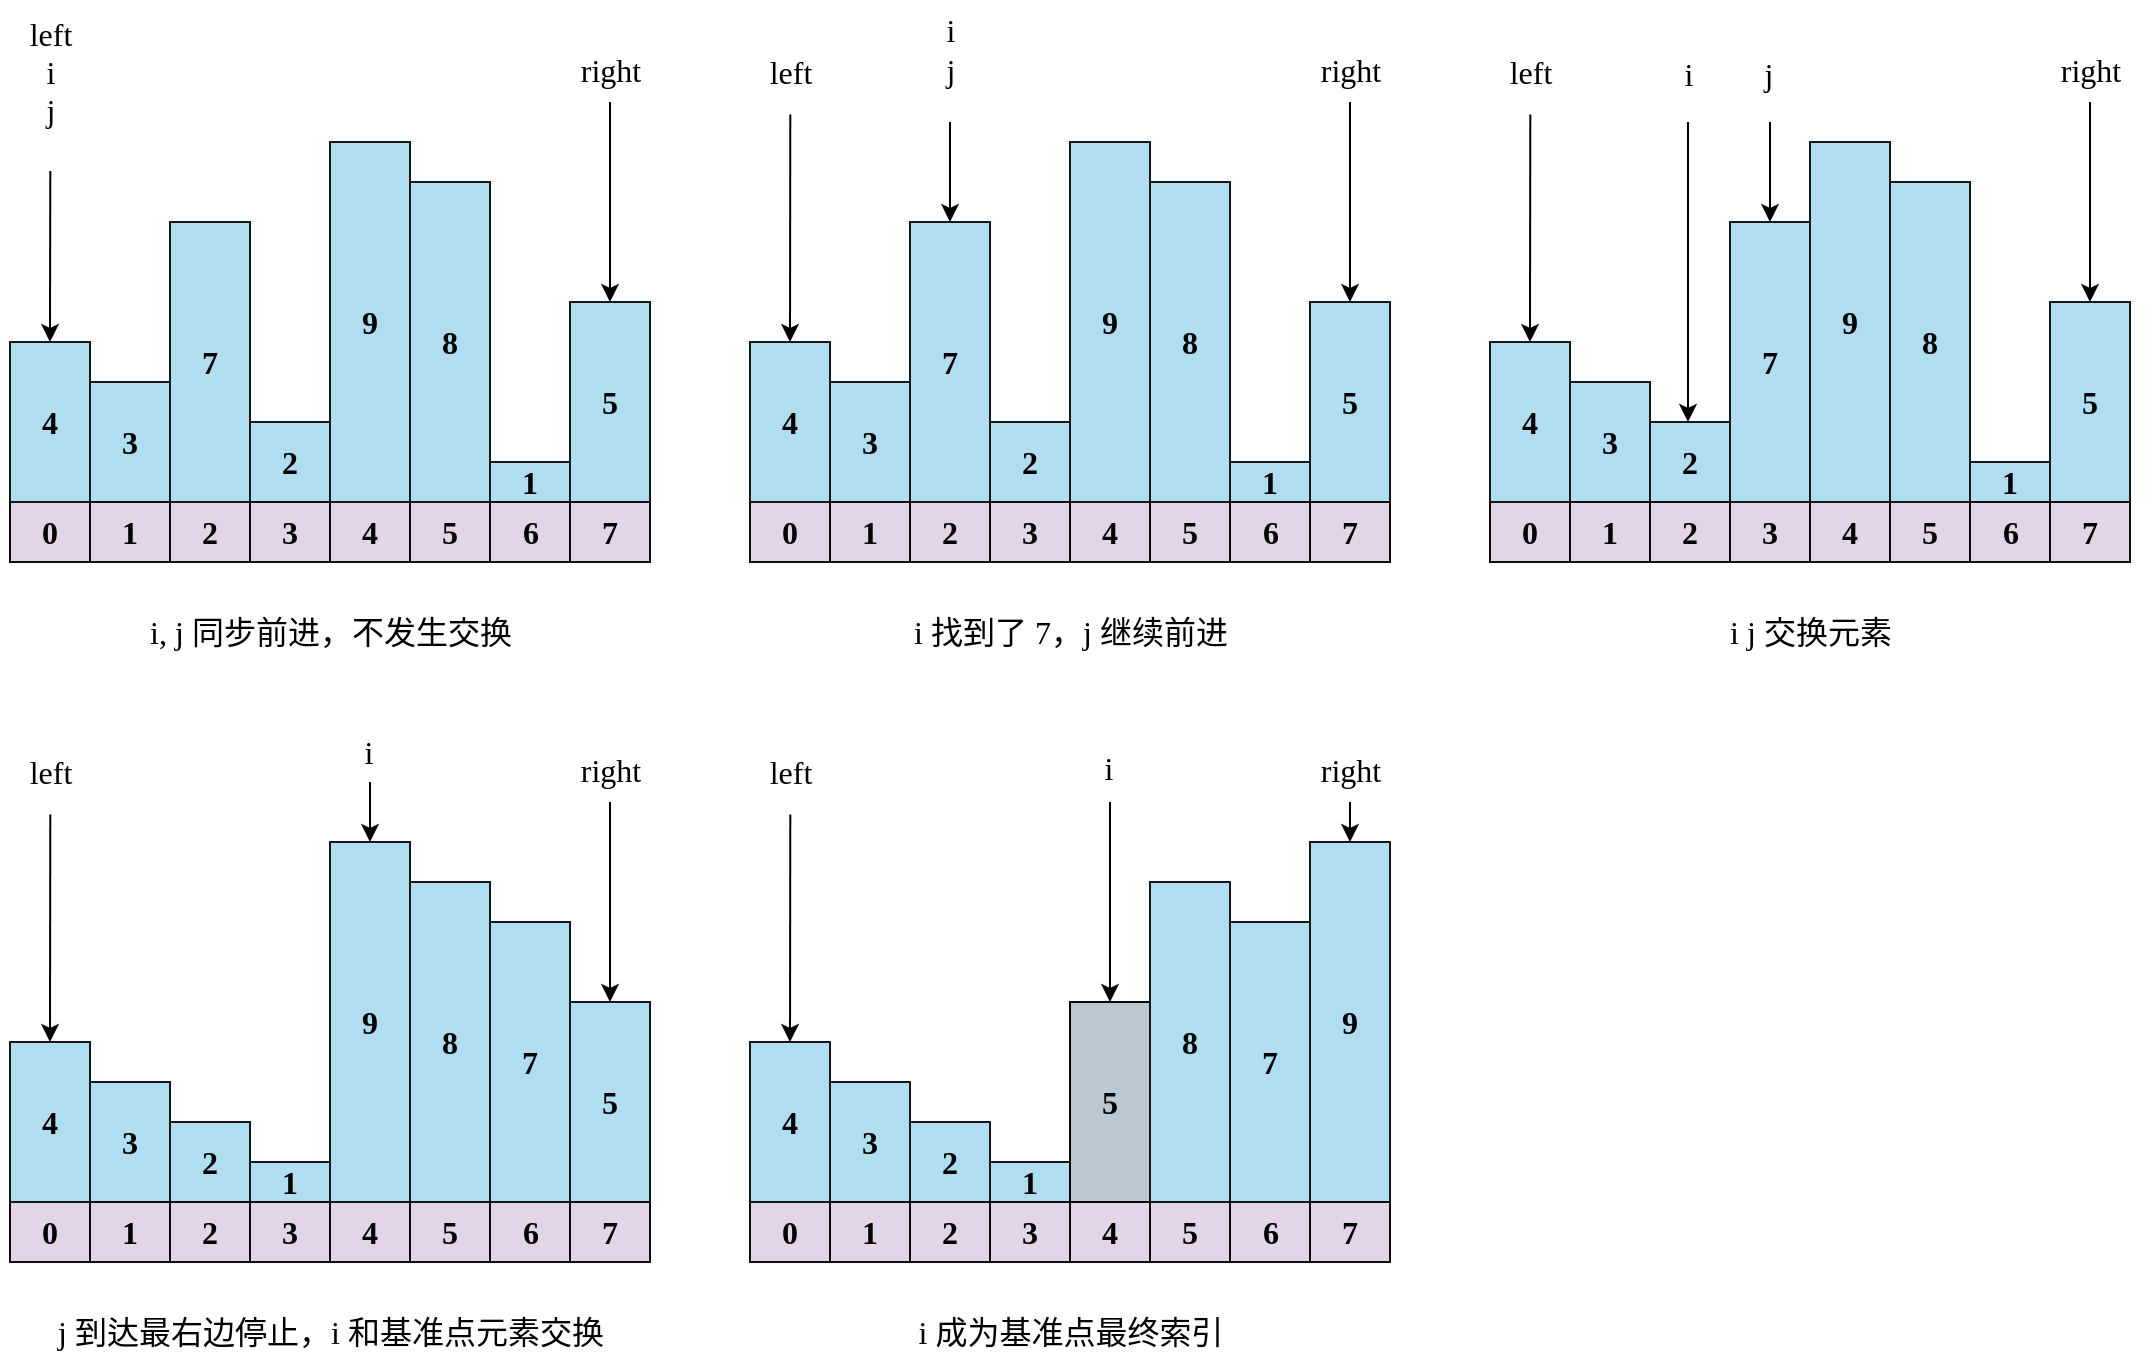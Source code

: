 <mxfile version="21.2.8" type="device">
  <diagram name="Page-1" id="ac0-5Axkzdwwxx8cRdzC">
    <mxGraphModel dx="1663" dy="1714" grid="1" gridSize="10" guides="1" tooltips="1" connect="1" arrows="1" fold="1" page="1" pageScale="1" pageWidth="827" pageHeight="1169" math="0" shadow="0">
      <root>
        <mxCell id="0" />
        <mxCell id="1" parent="0" />
        <mxCell id="ugWdAH9gTy0CYIlYv7zM-1" value="&lt;font face=&quot;Verdana&quot; style=&quot;font-size: 16px;&quot;&gt;&lt;b&gt;0&lt;/b&gt;&lt;/font&gt;" style="rounded=0;whiteSpace=wrap;html=1;fillColor=#e1d5e7;strokeColor=#0d0c0d;" parent="1" vertex="1">
          <mxGeometry x="-720" y="240" width="40" height="30" as="geometry" />
        </mxCell>
        <mxCell id="ugWdAH9gTy0CYIlYv7zM-2" value="&lt;font face=&quot;Verdana&quot; style=&quot;font-size: 16px;&quot;&gt;&lt;b&gt;3&lt;/b&gt;&lt;/font&gt;" style="rounded=0;whiteSpace=wrap;html=1;fillColor=#b1ddf0;strokeColor=#161717;" parent="1" vertex="1">
          <mxGeometry x="-680" y="180" width="40" height="60" as="geometry" />
        </mxCell>
        <mxCell id="ugWdAH9gTy0CYIlYv7zM-3" value="&lt;font face=&quot;Verdana&quot; style=&quot;font-size: 16px;&quot;&gt;&lt;b&gt;2&lt;/b&gt;&lt;/font&gt;" style="rounded=0;whiteSpace=wrap;html=1;fillColor=#b1ddf0;strokeColor=#161717;" parent="1" vertex="1">
          <mxGeometry x="-600" y="200" width="40" height="40" as="geometry" />
        </mxCell>
        <mxCell id="ugWdAH9gTy0CYIlYv7zM-4" value="&lt;font face=&quot;Verdana&quot; style=&quot;font-size: 16px;&quot;&gt;&lt;b&gt;1&lt;/b&gt;&lt;/font&gt;" style="rounded=0;whiteSpace=wrap;html=1;fillColor=#b1ddf0;strokeColor=#161717;" parent="1" vertex="1">
          <mxGeometry x="-480" y="220" width="40" height="20" as="geometry" />
        </mxCell>
        <mxCell id="ugWdAH9gTy0CYIlYv7zM-5" value="&lt;font face=&quot;Verdana&quot; style=&quot;font-size: 16px;&quot;&gt;&lt;b&gt;1&lt;/b&gt;&lt;/font&gt;" style="rounded=0;whiteSpace=wrap;html=1;fillColor=#e1d5e7;strokeColor=#0d0c0d;" parent="1" vertex="1">
          <mxGeometry x="-680" y="240" width="40" height="30" as="geometry" />
        </mxCell>
        <mxCell id="ugWdAH9gTy0CYIlYv7zM-6" value="&lt;font face=&quot;Verdana&quot; style=&quot;font-size: 16px;&quot;&gt;&lt;b&gt;2&lt;/b&gt;&lt;/font&gt;" style="rounded=0;whiteSpace=wrap;html=1;fillColor=#e1d5e7;strokeColor=#0d0c0d;" parent="1" vertex="1">
          <mxGeometry x="-640" y="240" width="40" height="30" as="geometry" />
        </mxCell>
        <mxCell id="DwyBziVhjBW1dfS6EaBD-1" value="&lt;font face=&quot;Verdana&quot; style=&quot;font-size: 16px;&quot;&gt;&lt;b&gt;3&lt;/b&gt;&lt;/font&gt;" style="rounded=0;whiteSpace=wrap;html=1;fillColor=#e1d5e7;strokeColor=#0d0c0d;" parent="1" vertex="1">
          <mxGeometry x="-600" y="240" width="40" height="30" as="geometry" />
        </mxCell>
        <mxCell id="DwyBziVhjBW1dfS6EaBD-2" value="&lt;font face=&quot;Verdana&quot; style=&quot;font-size: 16px;&quot;&gt;&lt;b&gt;4&lt;/b&gt;&lt;/font&gt;" style="rounded=0;whiteSpace=wrap;html=1;fillColor=#e1d5e7;strokeColor=#0d0c0d;" parent="1" vertex="1">
          <mxGeometry x="-560" y="240" width="40" height="30" as="geometry" />
        </mxCell>
        <mxCell id="DwyBziVhjBW1dfS6EaBD-3" value="&lt;font face=&quot;Verdana&quot; style=&quot;font-size: 16px;&quot;&gt;&lt;b&gt;5&lt;/b&gt;&lt;/font&gt;" style="rounded=0;whiteSpace=wrap;html=1;fillColor=#e1d5e7;strokeColor=#0d0c0d;" parent="1" vertex="1">
          <mxGeometry x="-520" y="240" width="40" height="30" as="geometry" />
        </mxCell>
        <mxCell id="DwyBziVhjBW1dfS6EaBD-5" value="&lt;font face=&quot;Verdana&quot; style=&quot;font-size: 16px;&quot;&gt;&lt;b&gt;4&lt;/b&gt;&lt;/font&gt;" style="rounded=0;whiteSpace=wrap;html=1;fillColor=#b1ddf0;strokeColor=#161717;" parent="1" vertex="1">
          <mxGeometry x="-720" y="160" width="40" height="80" as="geometry" />
        </mxCell>
        <mxCell id="DwyBziVhjBW1dfS6EaBD-6" value="&lt;font face=&quot;Verdana&quot;&gt;&lt;span style=&quot;font-size: 16px;&quot;&gt;&lt;b&gt;5&lt;/b&gt;&lt;/span&gt;&lt;/font&gt;" style="rounded=0;whiteSpace=wrap;html=1;fillColor=#b1ddf0;strokeColor=#161717;" parent="1" vertex="1">
          <mxGeometry x="-440" y="140" width="40" height="100" as="geometry" />
        </mxCell>
        <mxCell id="DwyBziVhjBW1dfS6EaBD-7" value="&lt;font face=&quot;Verdana&quot;&gt;&lt;span style=&quot;font-size: 16px;&quot;&gt;&lt;b&gt;9&lt;/b&gt;&lt;/span&gt;&lt;/font&gt;" style="rounded=0;whiteSpace=wrap;html=1;fillColor=#b1ddf0;strokeColor=#161717;" parent="1" vertex="1">
          <mxGeometry x="-560" y="60" width="40" height="180" as="geometry" />
        </mxCell>
        <mxCell id="Awt-DgbT7jhiaurr5O_n-1" value="&lt;font face=&quot;Verdana&quot; style=&quot;font-size: 16px;&quot;&gt;&lt;b&gt;6&lt;/b&gt;&lt;/font&gt;" style="rounded=0;whiteSpace=wrap;html=1;fillColor=#e1d5e7;strokeColor=#0d0c0d;" parent="1" vertex="1">
          <mxGeometry x="-480" y="240" width="41" height="30" as="geometry" />
        </mxCell>
        <mxCell id="Awt-DgbT7jhiaurr5O_n-2" value="&lt;font face=&quot;Verdana&quot; style=&quot;font-size: 16px;&quot;&gt;&lt;b&gt;7&lt;/b&gt;&lt;/font&gt;" style="rounded=0;whiteSpace=wrap;html=1;fillColor=#e1d5e7;strokeColor=#0d0c0d;" parent="1" vertex="1">
          <mxGeometry x="-440" y="240" width="40" height="30" as="geometry" />
        </mxCell>
        <mxCell id="Awt-DgbT7jhiaurr5O_n-3" value="&lt;font face=&quot;Verdana&quot;&gt;&lt;span style=&quot;font-size: 16px;&quot;&gt;&lt;b&gt;7&lt;/b&gt;&lt;/span&gt;&lt;/font&gt;" style="rounded=0;whiteSpace=wrap;html=1;fillColor=#b1ddf0;strokeColor=#161717;" parent="1" vertex="1">
          <mxGeometry x="-640" y="100" width="40" height="140" as="geometry" />
        </mxCell>
        <mxCell id="Awt-DgbT7jhiaurr5O_n-4" value="&lt;font face=&quot;Verdana&quot;&gt;&lt;span style=&quot;font-size: 16px;&quot;&gt;&lt;b&gt;8&lt;/b&gt;&lt;/span&gt;&lt;/font&gt;" style="rounded=0;whiteSpace=wrap;html=1;fillColor=#b1ddf0;strokeColor=#161717;" parent="1" vertex="1">
          <mxGeometry x="-520" y="80" width="40" height="160" as="geometry" />
        </mxCell>
        <mxCell id="w6YqWCxdYL73jzeexSl1-2" value="&lt;font style=&quot;font-size: 16px;&quot; face=&quot;Verdana&quot;&gt;left&lt;br&gt;i&lt;br&gt;j&lt;br&gt;&lt;/font&gt;" style="text;html=1;align=center;verticalAlign=middle;resizable=0;points=[];autosize=1;strokeColor=none;fillColor=none;" vertex="1" parent="1">
          <mxGeometry x="-725" y="-10" width="50" height="70" as="geometry" />
        </mxCell>
        <mxCell id="w6YqWCxdYL73jzeexSl1-3" value="" style="endArrow=classic;html=1;rounded=0;" edge="1" parent="1">
          <mxGeometry width="50" height="50" relative="1" as="geometry">
            <mxPoint x="-420" y="40" as="sourcePoint" />
            <mxPoint x="-420" y="140" as="targetPoint" />
          </mxGeometry>
        </mxCell>
        <mxCell id="w6YqWCxdYL73jzeexSl1-4" value="&lt;font style=&quot;font-size: 16px;&quot; face=&quot;Verdana&quot;&gt;right&lt;/font&gt;" style="text;html=1;align=center;verticalAlign=middle;resizable=0;points=[];autosize=1;strokeColor=none;fillColor=none;" vertex="1" parent="1">
          <mxGeometry x="-450" y="9" width="60" height="30" as="geometry" />
        </mxCell>
        <mxCell id="w6YqWCxdYL73jzeexSl1-28" value="" style="endArrow=classic;html=1;rounded=0;exitX=0.503;exitY=1.207;exitDx=0;exitDy=0;exitPerimeter=0;" edge="1" parent="1" source="w6YqWCxdYL73jzeexSl1-2">
          <mxGeometry width="50" height="50" relative="1" as="geometry">
            <mxPoint x="-700" y="60" as="sourcePoint" />
            <mxPoint x="-700" y="160" as="targetPoint" />
          </mxGeometry>
        </mxCell>
        <mxCell id="w6YqWCxdYL73jzeexSl1-29" value="&lt;font face=&quot;Verdana&quot; style=&quot;font-size: 16px;&quot;&gt;&lt;b&gt;0&lt;/b&gt;&lt;/font&gt;" style="rounded=0;whiteSpace=wrap;html=1;fillColor=#e1d5e7;strokeColor=#0d0c0d;" vertex="1" parent="1">
          <mxGeometry x="-350" y="240" width="40" height="30" as="geometry" />
        </mxCell>
        <mxCell id="w6YqWCxdYL73jzeexSl1-30" value="&lt;font face=&quot;Verdana&quot; style=&quot;font-size: 16px;&quot;&gt;&lt;b&gt;3&lt;/b&gt;&lt;/font&gt;" style="rounded=0;whiteSpace=wrap;html=1;fillColor=#b1ddf0;strokeColor=#161717;" vertex="1" parent="1">
          <mxGeometry x="-310" y="180" width="40" height="60" as="geometry" />
        </mxCell>
        <mxCell id="w6YqWCxdYL73jzeexSl1-31" value="&lt;font face=&quot;Verdana&quot; style=&quot;font-size: 16px;&quot;&gt;&lt;b&gt;2&lt;/b&gt;&lt;/font&gt;" style="rounded=0;whiteSpace=wrap;html=1;fillColor=#b1ddf0;strokeColor=#161717;" vertex="1" parent="1">
          <mxGeometry x="-230" y="200" width="40" height="40" as="geometry" />
        </mxCell>
        <mxCell id="w6YqWCxdYL73jzeexSl1-32" value="&lt;font face=&quot;Verdana&quot; style=&quot;font-size: 16px;&quot;&gt;&lt;b&gt;1&lt;/b&gt;&lt;/font&gt;" style="rounded=0;whiteSpace=wrap;html=1;fillColor=#b1ddf0;strokeColor=#161717;" vertex="1" parent="1">
          <mxGeometry x="-110" y="220" width="40" height="20" as="geometry" />
        </mxCell>
        <mxCell id="w6YqWCxdYL73jzeexSl1-33" value="&lt;font face=&quot;Verdana&quot; style=&quot;font-size: 16px;&quot;&gt;&lt;b&gt;1&lt;/b&gt;&lt;/font&gt;" style="rounded=0;whiteSpace=wrap;html=1;fillColor=#e1d5e7;strokeColor=#0d0c0d;" vertex="1" parent="1">
          <mxGeometry x="-310" y="240" width="40" height="30" as="geometry" />
        </mxCell>
        <mxCell id="w6YqWCxdYL73jzeexSl1-34" value="&lt;font face=&quot;Verdana&quot; style=&quot;font-size: 16px;&quot;&gt;&lt;b&gt;2&lt;/b&gt;&lt;/font&gt;" style="rounded=0;whiteSpace=wrap;html=1;fillColor=#e1d5e7;strokeColor=#0d0c0d;" vertex="1" parent="1">
          <mxGeometry x="-270" y="240" width="40" height="30" as="geometry" />
        </mxCell>
        <mxCell id="w6YqWCxdYL73jzeexSl1-35" value="&lt;font face=&quot;Verdana&quot; style=&quot;font-size: 16px;&quot;&gt;&lt;b&gt;3&lt;/b&gt;&lt;/font&gt;" style="rounded=0;whiteSpace=wrap;html=1;fillColor=#e1d5e7;strokeColor=#0d0c0d;" vertex="1" parent="1">
          <mxGeometry x="-230" y="240" width="40" height="30" as="geometry" />
        </mxCell>
        <mxCell id="w6YqWCxdYL73jzeexSl1-36" value="&lt;font face=&quot;Verdana&quot; style=&quot;font-size: 16px;&quot;&gt;&lt;b&gt;4&lt;/b&gt;&lt;/font&gt;" style="rounded=0;whiteSpace=wrap;html=1;fillColor=#e1d5e7;strokeColor=#0d0c0d;" vertex="1" parent="1">
          <mxGeometry x="-190" y="240" width="40" height="30" as="geometry" />
        </mxCell>
        <mxCell id="w6YqWCxdYL73jzeexSl1-37" value="&lt;font face=&quot;Verdana&quot; style=&quot;font-size: 16px;&quot;&gt;&lt;b&gt;5&lt;/b&gt;&lt;/font&gt;" style="rounded=0;whiteSpace=wrap;html=1;fillColor=#e1d5e7;strokeColor=#0d0c0d;" vertex="1" parent="1">
          <mxGeometry x="-150" y="240" width="40" height="30" as="geometry" />
        </mxCell>
        <mxCell id="w6YqWCxdYL73jzeexSl1-38" value="&lt;font face=&quot;Verdana&quot; style=&quot;font-size: 16px;&quot;&gt;&lt;b&gt;4&lt;/b&gt;&lt;/font&gt;" style="rounded=0;whiteSpace=wrap;html=1;fillColor=#b1ddf0;strokeColor=#161717;" vertex="1" parent="1">
          <mxGeometry x="-350" y="160" width="40" height="80" as="geometry" />
        </mxCell>
        <mxCell id="w6YqWCxdYL73jzeexSl1-39" value="&lt;font face=&quot;Verdana&quot;&gt;&lt;span style=&quot;font-size: 16px;&quot;&gt;&lt;b&gt;5&lt;/b&gt;&lt;/span&gt;&lt;/font&gt;" style="rounded=0;whiteSpace=wrap;html=1;fillColor=#b1ddf0;strokeColor=#161717;" vertex="1" parent="1">
          <mxGeometry x="-70" y="140" width="40" height="100" as="geometry" />
        </mxCell>
        <mxCell id="w6YqWCxdYL73jzeexSl1-40" value="&lt;font face=&quot;Verdana&quot;&gt;&lt;span style=&quot;font-size: 16px;&quot;&gt;&lt;b&gt;9&lt;/b&gt;&lt;/span&gt;&lt;/font&gt;" style="rounded=0;whiteSpace=wrap;html=1;fillColor=#b1ddf0;strokeColor=#161717;" vertex="1" parent="1">
          <mxGeometry x="-190" y="60" width="40" height="180" as="geometry" />
        </mxCell>
        <mxCell id="w6YqWCxdYL73jzeexSl1-41" value="&lt;font face=&quot;Verdana&quot; style=&quot;font-size: 16px;&quot;&gt;&lt;b&gt;6&lt;/b&gt;&lt;/font&gt;" style="rounded=0;whiteSpace=wrap;html=1;fillColor=#e1d5e7;strokeColor=#0d0c0d;" vertex="1" parent="1">
          <mxGeometry x="-110" y="240" width="41" height="30" as="geometry" />
        </mxCell>
        <mxCell id="w6YqWCxdYL73jzeexSl1-42" value="&lt;font face=&quot;Verdana&quot; style=&quot;font-size: 16px;&quot;&gt;&lt;b&gt;7&lt;/b&gt;&lt;/font&gt;" style="rounded=0;whiteSpace=wrap;html=1;fillColor=#e1d5e7;strokeColor=#0d0c0d;" vertex="1" parent="1">
          <mxGeometry x="-70" y="240" width="40" height="30" as="geometry" />
        </mxCell>
        <mxCell id="w6YqWCxdYL73jzeexSl1-43" value="&lt;font face=&quot;Verdana&quot;&gt;&lt;span style=&quot;font-size: 16px;&quot;&gt;&lt;b&gt;7&lt;/b&gt;&lt;/span&gt;&lt;/font&gt;" style="rounded=0;whiteSpace=wrap;html=1;fillColor=#b1ddf0;strokeColor=#161717;" vertex="1" parent="1">
          <mxGeometry x="-270" y="100" width="40" height="140" as="geometry" />
        </mxCell>
        <mxCell id="w6YqWCxdYL73jzeexSl1-44" value="&lt;font face=&quot;Verdana&quot;&gt;&lt;span style=&quot;font-size: 16px;&quot;&gt;&lt;b&gt;8&lt;/b&gt;&lt;/span&gt;&lt;/font&gt;" style="rounded=0;whiteSpace=wrap;html=1;fillColor=#b1ddf0;strokeColor=#161717;" vertex="1" parent="1">
          <mxGeometry x="-150" y="80" width="40" height="160" as="geometry" />
        </mxCell>
        <mxCell id="w6YqWCxdYL73jzeexSl1-45" value="&lt;font style=&quot;font-size: 16px;&quot; face=&quot;Verdana&quot;&gt;left&lt;br&gt;&lt;/font&gt;" style="text;html=1;align=center;verticalAlign=middle;resizable=0;points=[];autosize=1;strokeColor=none;fillColor=none;" vertex="1" parent="1">
          <mxGeometry x="-355" y="10" width="50" height="30" as="geometry" />
        </mxCell>
        <mxCell id="w6YqWCxdYL73jzeexSl1-46" value="" style="endArrow=classic;html=1;rounded=0;" edge="1" parent="1">
          <mxGeometry width="50" height="50" relative="1" as="geometry">
            <mxPoint x="-50" y="40" as="sourcePoint" />
            <mxPoint x="-50" y="140" as="targetPoint" />
          </mxGeometry>
        </mxCell>
        <mxCell id="w6YqWCxdYL73jzeexSl1-47" value="&lt;font style=&quot;font-size: 16px;&quot; face=&quot;Verdana&quot;&gt;right&lt;/font&gt;" style="text;html=1;align=center;verticalAlign=middle;resizable=0;points=[];autosize=1;strokeColor=none;fillColor=none;" vertex="1" parent="1">
          <mxGeometry x="-80" y="9" width="60" height="30" as="geometry" />
        </mxCell>
        <mxCell id="w6YqWCxdYL73jzeexSl1-48" value="" style="endArrow=classic;html=1;rounded=0;exitX=0.503;exitY=1.207;exitDx=0;exitDy=0;exitPerimeter=0;" edge="1" parent="1" source="w6YqWCxdYL73jzeexSl1-45">
          <mxGeometry width="50" height="50" relative="1" as="geometry">
            <mxPoint x="-330" y="60" as="sourcePoint" />
            <mxPoint x="-330" y="160" as="targetPoint" />
          </mxGeometry>
        </mxCell>
        <mxCell id="w6YqWCxdYL73jzeexSl1-49" value="&lt;font style=&quot;font-size: 16px;&quot; face=&quot;Verdana&quot;&gt;i&lt;br&gt;j&lt;br&gt;&lt;/font&gt;" style="text;html=1;align=center;verticalAlign=middle;resizable=0;points=[];autosize=1;strokeColor=none;fillColor=none;" vertex="1" parent="1">
          <mxGeometry x="-265" y="-11" width="30" height="50" as="geometry" />
        </mxCell>
        <mxCell id="w6YqWCxdYL73jzeexSl1-50" value="" style="endArrow=classic;html=1;rounded=0;entryX=0.5;entryY=0;entryDx=0;entryDy=0;" edge="1" parent="1" target="w6YqWCxdYL73jzeexSl1-43">
          <mxGeometry width="50" height="50" relative="1" as="geometry">
            <mxPoint x="-250" y="50" as="sourcePoint" />
            <mxPoint x="-320" y="190" as="targetPoint" />
          </mxGeometry>
        </mxCell>
        <mxCell id="w6YqWCxdYL73jzeexSl1-52" value="&lt;font face=&quot;Verdana&quot; style=&quot;font-size: 16px;&quot;&gt;i, j 同步前进，不发生交换&lt;/font&gt;" style="text;html=1;align=center;verticalAlign=middle;resizable=0;points=[];autosize=1;strokeColor=none;fillColor=none;" vertex="1" parent="1">
          <mxGeometry x="-665" y="290" width="210" height="30" as="geometry" />
        </mxCell>
        <mxCell id="w6YqWCxdYL73jzeexSl1-53" value="&lt;font face=&quot;Verdana&quot; style=&quot;font-size: 16px;&quot;&gt;i 找到了 7，j 继续前进&lt;/font&gt;" style="text;html=1;align=center;verticalAlign=middle;resizable=0;points=[];autosize=1;strokeColor=none;fillColor=none;" vertex="1" parent="1">
          <mxGeometry x="-285" y="290" width="190" height="30" as="geometry" />
        </mxCell>
        <mxCell id="w6YqWCxdYL73jzeexSl1-54" value="&lt;font face=&quot;Verdana&quot; style=&quot;font-size: 16px;&quot;&gt;&lt;b&gt;0&lt;/b&gt;&lt;/font&gt;" style="rounded=0;whiteSpace=wrap;html=1;fillColor=#e1d5e7;strokeColor=#0d0c0d;" vertex="1" parent="1">
          <mxGeometry x="20" y="240" width="40" height="30" as="geometry" />
        </mxCell>
        <mxCell id="w6YqWCxdYL73jzeexSl1-55" value="&lt;font face=&quot;Verdana&quot; style=&quot;font-size: 16px;&quot;&gt;&lt;b&gt;3&lt;/b&gt;&lt;/font&gt;" style="rounded=0;whiteSpace=wrap;html=1;fillColor=#b1ddf0;strokeColor=#161717;" vertex="1" parent="1">
          <mxGeometry x="60" y="180" width="40" height="60" as="geometry" />
        </mxCell>
        <mxCell id="w6YqWCxdYL73jzeexSl1-56" value="&lt;font face=&quot;Verdana&quot; style=&quot;font-size: 16px;&quot;&gt;&lt;b&gt;2&lt;/b&gt;&lt;/font&gt;" style="rounded=0;whiteSpace=wrap;html=1;fillColor=#b1ddf0;strokeColor=#161717;" vertex="1" parent="1">
          <mxGeometry x="100" y="200" width="40" height="40" as="geometry" />
        </mxCell>
        <mxCell id="w6YqWCxdYL73jzeexSl1-57" value="&lt;font face=&quot;Verdana&quot; style=&quot;font-size: 16px;&quot;&gt;&lt;b&gt;1&lt;/b&gt;&lt;/font&gt;" style="rounded=0;whiteSpace=wrap;html=1;fillColor=#b1ddf0;strokeColor=#161717;" vertex="1" parent="1">
          <mxGeometry x="260" y="220" width="40" height="20" as="geometry" />
        </mxCell>
        <mxCell id="w6YqWCxdYL73jzeexSl1-58" value="&lt;font face=&quot;Verdana&quot; style=&quot;font-size: 16px;&quot;&gt;&lt;b&gt;1&lt;/b&gt;&lt;/font&gt;" style="rounded=0;whiteSpace=wrap;html=1;fillColor=#e1d5e7;strokeColor=#0d0c0d;" vertex="1" parent="1">
          <mxGeometry x="60" y="240" width="40" height="30" as="geometry" />
        </mxCell>
        <mxCell id="w6YqWCxdYL73jzeexSl1-59" value="&lt;font face=&quot;Verdana&quot; style=&quot;font-size: 16px;&quot;&gt;&lt;b&gt;2&lt;/b&gt;&lt;/font&gt;" style="rounded=0;whiteSpace=wrap;html=1;fillColor=#e1d5e7;strokeColor=#0d0c0d;" vertex="1" parent="1">
          <mxGeometry x="100" y="240" width="40" height="30" as="geometry" />
        </mxCell>
        <mxCell id="w6YqWCxdYL73jzeexSl1-60" value="&lt;font face=&quot;Verdana&quot; style=&quot;font-size: 16px;&quot;&gt;&lt;b&gt;3&lt;/b&gt;&lt;/font&gt;" style="rounded=0;whiteSpace=wrap;html=1;fillColor=#e1d5e7;strokeColor=#0d0c0d;" vertex="1" parent="1">
          <mxGeometry x="140" y="240" width="40" height="30" as="geometry" />
        </mxCell>
        <mxCell id="w6YqWCxdYL73jzeexSl1-61" value="&lt;font face=&quot;Verdana&quot; style=&quot;font-size: 16px;&quot;&gt;&lt;b&gt;4&lt;/b&gt;&lt;/font&gt;" style="rounded=0;whiteSpace=wrap;html=1;fillColor=#e1d5e7;strokeColor=#0d0c0d;" vertex="1" parent="1">
          <mxGeometry x="180" y="240" width="40" height="30" as="geometry" />
        </mxCell>
        <mxCell id="w6YqWCxdYL73jzeexSl1-62" value="&lt;font face=&quot;Verdana&quot; style=&quot;font-size: 16px;&quot;&gt;&lt;b&gt;5&lt;/b&gt;&lt;/font&gt;" style="rounded=0;whiteSpace=wrap;html=1;fillColor=#e1d5e7;strokeColor=#0d0c0d;" vertex="1" parent="1">
          <mxGeometry x="220" y="240" width="40" height="30" as="geometry" />
        </mxCell>
        <mxCell id="w6YqWCxdYL73jzeexSl1-63" value="&lt;font face=&quot;Verdana&quot; style=&quot;font-size: 16px;&quot;&gt;&lt;b&gt;4&lt;/b&gt;&lt;/font&gt;" style="rounded=0;whiteSpace=wrap;html=1;fillColor=#b1ddf0;strokeColor=#161717;" vertex="1" parent="1">
          <mxGeometry x="20" y="160" width="40" height="80" as="geometry" />
        </mxCell>
        <mxCell id="w6YqWCxdYL73jzeexSl1-64" value="&lt;font face=&quot;Verdana&quot;&gt;&lt;span style=&quot;font-size: 16px;&quot;&gt;&lt;b&gt;5&lt;/b&gt;&lt;/span&gt;&lt;/font&gt;" style="rounded=0;whiteSpace=wrap;html=1;fillColor=#b1ddf0;strokeColor=#161717;" vertex="1" parent="1">
          <mxGeometry x="300" y="140" width="40" height="100" as="geometry" />
        </mxCell>
        <mxCell id="w6YqWCxdYL73jzeexSl1-65" value="&lt;font face=&quot;Verdana&quot;&gt;&lt;span style=&quot;font-size: 16px;&quot;&gt;&lt;b&gt;9&lt;/b&gt;&lt;/span&gt;&lt;/font&gt;" style="rounded=0;whiteSpace=wrap;html=1;fillColor=#b1ddf0;strokeColor=#161717;" vertex="1" parent="1">
          <mxGeometry x="180" y="60" width="40" height="180" as="geometry" />
        </mxCell>
        <mxCell id="w6YqWCxdYL73jzeexSl1-66" value="&lt;font face=&quot;Verdana&quot; style=&quot;font-size: 16px;&quot;&gt;&lt;b&gt;6&lt;/b&gt;&lt;/font&gt;" style="rounded=0;whiteSpace=wrap;html=1;fillColor=#e1d5e7;strokeColor=#0d0c0d;" vertex="1" parent="1">
          <mxGeometry x="260" y="240" width="41" height="30" as="geometry" />
        </mxCell>
        <mxCell id="w6YqWCxdYL73jzeexSl1-67" value="&lt;font face=&quot;Verdana&quot; style=&quot;font-size: 16px;&quot;&gt;&lt;b&gt;7&lt;/b&gt;&lt;/font&gt;" style="rounded=0;whiteSpace=wrap;html=1;fillColor=#e1d5e7;strokeColor=#0d0c0d;" vertex="1" parent="1">
          <mxGeometry x="300" y="240" width="40" height="30" as="geometry" />
        </mxCell>
        <mxCell id="w6YqWCxdYL73jzeexSl1-68" value="&lt;font face=&quot;Verdana&quot;&gt;&lt;span style=&quot;font-size: 16px;&quot;&gt;&lt;b&gt;7&lt;/b&gt;&lt;/span&gt;&lt;/font&gt;" style="rounded=0;whiteSpace=wrap;html=1;fillColor=#b1ddf0;strokeColor=#161717;" vertex="1" parent="1">
          <mxGeometry x="140" y="100" width="40" height="140" as="geometry" />
        </mxCell>
        <mxCell id="w6YqWCxdYL73jzeexSl1-69" value="&lt;font face=&quot;Verdana&quot;&gt;&lt;span style=&quot;font-size: 16px;&quot;&gt;&lt;b&gt;8&lt;/b&gt;&lt;/span&gt;&lt;/font&gt;" style="rounded=0;whiteSpace=wrap;html=1;fillColor=#b1ddf0;strokeColor=#161717;" vertex="1" parent="1">
          <mxGeometry x="220" y="80" width="40" height="160" as="geometry" />
        </mxCell>
        <mxCell id="w6YqWCxdYL73jzeexSl1-70" value="&lt;font style=&quot;font-size: 16px;&quot; face=&quot;Verdana&quot;&gt;left&lt;br&gt;&lt;/font&gt;" style="text;html=1;align=center;verticalAlign=middle;resizable=0;points=[];autosize=1;strokeColor=none;fillColor=none;" vertex="1" parent="1">
          <mxGeometry x="15" y="10" width="50" height="30" as="geometry" />
        </mxCell>
        <mxCell id="w6YqWCxdYL73jzeexSl1-71" value="" style="endArrow=classic;html=1;rounded=0;" edge="1" parent="1">
          <mxGeometry width="50" height="50" relative="1" as="geometry">
            <mxPoint x="320" y="40" as="sourcePoint" />
            <mxPoint x="320" y="140" as="targetPoint" />
          </mxGeometry>
        </mxCell>
        <mxCell id="w6YqWCxdYL73jzeexSl1-72" value="&lt;font style=&quot;font-size: 16px;&quot; face=&quot;Verdana&quot;&gt;right&lt;/font&gt;" style="text;html=1;align=center;verticalAlign=middle;resizable=0;points=[];autosize=1;strokeColor=none;fillColor=none;" vertex="1" parent="1">
          <mxGeometry x="290" y="9" width="60" height="30" as="geometry" />
        </mxCell>
        <mxCell id="w6YqWCxdYL73jzeexSl1-73" value="" style="endArrow=classic;html=1;rounded=0;exitX=0.503;exitY=1.207;exitDx=0;exitDy=0;exitPerimeter=0;" edge="1" parent="1" source="w6YqWCxdYL73jzeexSl1-70">
          <mxGeometry width="50" height="50" relative="1" as="geometry">
            <mxPoint x="40" y="60" as="sourcePoint" />
            <mxPoint x="40" y="160" as="targetPoint" />
          </mxGeometry>
        </mxCell>
        <mxCell id="w6YqWCxdYL73jzeexSl1-74" value="&lt;font style=&quot;font-size: 16px;&quot; face=&quot;Verdana&quot;&gt;&lt;br&gt;&lt;/font&gt;" style="text;html=1;align=center;verticalAlign=middle;resizable=0;points=[];autosize=1;strokeColor=none;fillColor=none;" vertex="1" parent="1">
          <mxGeometry x="110" y="-1" width="20" height="30" as="geometry" />
        </mxCell>
        <mxCell id="w6YqWCxdYL73jzeexSl1-76" value="&lt;font face=&quot;Verdana&quot; style=&quot;font-size: 16px;&quot;&gt;i j 交换元素&lt;/font&gt;" style="text;html=1;align=center;verticalAlign=middle;resizable=0;points=[];autosize=1;strokeColor=none;fillColor=none;" vertex="1" parent="1">
          <mxGeometry x="125" y="290" width="110" height="30" as="geometry" />
        </mxCell>
        <mxCell id="w6YqWCxdYL73jzeexSl1-78" value="" style="endArrow=classic;html=1;rounded=0;entryX=0.25;entryY=0;entryDx=0;entryDy=0;" edge="1" parent="1">
          <mxGeometry width="50" height="50" relative="1" as="geometry">
            <mxPoint x="119" y="50" as="sourcePoint" />
            <mxPoint x="119" y="200" as="targetPoint" />
          </mxGeometry>
        </mxCell>
        <mxCell id="w6YqWCxdYL73jzeexSl1-79" value="" style="endArrow=classic;html=1;rounded=0;entryX=0.5;entryY=0;entryDx=0;entryDy=0;" edge="1" parent="1" target="w6YqWCxdYL73jzeexSl1-68">
          <mxGeometry width="50" height="50" relative="1" as="geometry">
            <mxPoint x="160" y="50" as="sourcePoint" />
            <mxPoint x="-60" y="170" as="targetPoint" />
          </mxGeometry>
        </mxCell>
        <mxCell id="w6YqWCxdYL73jzeexSl1-80" value="&lt;font style=&quot;font-size: 16px;&quot; face=&quot;Verdana&quot;&gt;i&lt;br&gt;&lt;/font&gt;" style="text;html=1;align=center;verticalAlign=middle;resizable=0;points=[];autosize=1;strokeColor=none;fillColor=none;" vertex="1" parent="1">
          <mxGeometry x="104" y="11" width="30" height="30" as="geometry" />
        </mxCell>
        <mxCell id="w6YqWCxdYL73jzeexSl1-81" value="&lt;font style=&quot;font-size: 16px;&quot; face=&quot;Verdana&quot;&gt;j&lt;br&gt;&lt;/font&gt;" style="text;html=1;align=center;verticalAlign=middle;resizable=0;points=[];autosize=1;strokeColor=none;fillColor=none;" vertex="1" parent="1">
          <mxGeometry x="144" y="11" width="30" height="30" as="geometry" />
        </mxCell>
        <mxCell id="w6YqWCxdYL73jzeexSl1-82" value="&lt;font face=&quot;Verdana&quot; style=&quot;font-size: 16px;&quot;&gt;&lt;b&gt;0&lt;/b&gt;&lt;/font&gt;" style="rounded=0;whiteSpace=wrap;html=1;fillColor=#e1d5e7;strokeColor=#0d0c0d;" vertex="1" parent="1">
          <mxGeometry x="-720" y="590" width="40" height="30" as="geometry" />
        </mxCell>
        <mxCell id="w6YqWCxdYL73jzeexSl1-83" value="&lt;font face=&quot;Verdana&quot; style=&quot;font-size: 16px;&quot;&gt;&lt;b&gt;3&lt;/b&gt;&lt;/font&gt;" style="rounded=0;whiteSpace=wrap;html=1;fillColor=#b1ddf0;strokeColor=#161717;" vertex="1" parent="1">
          <mxGeometry x="-680" y="530" width="40" height="60" as="geometry" />
        </mxCell>
        <mxCell id="w6YqWCxdYL73jzeexSl1-84" value="&lt;font face=&quot;Verdana&quot; style=&quot;font-size: 16px;&quot;&gt;&lt;b&gt;2&lt;/b&gt;&lt;/font&gt;" style="rounded=0;whiteSpace=wrap;html=1;fillColor=#b1ddf0;strokeColor=#161717;" vertex="1" parent="1">
          <mxGeometry x="-640" y="550" width="40" height="40" as="geometry" />
        </mxCell>
        <mxCell id="w6YqWCxdYL73jzeexSl1-85" value="&lt;font face=&quot;Verdana&quot; style=&quot;font-size: 16px;&quot;&gt;&lt;b&gt;1&lt;/b&gt;&lt;/font&gt;" style="rounded=0;whiteSpace=wrap;html=1;fillColor=#b1ddf0;strokeColor=#161717;" vertex="1" parent="1">
          <mxGeometry x="-600" y="570" width="40" height="20" as="geometry" />
        </mxCell>
        <mxCell id="w6YqWCxdYL73jzeexSl1-86" value="&lt;font face=&quot;Verdana&quot; style=&quot;font-size: 16px;&quot;&gt;&lt;b&gt;1&lt;/b&gt;&lt;/font&gt;" style="rounded=0;whiteSpace=wrap;html=1;fillColor=#e1d5e7;strokeColor=#0d0c0d;" vertex="1" parent="1">
          <mxGeometry x="-680" y="590" width="40" height="30" as="geometry" />
        </mxCell>
        <mxCell id="w6YqWCxdYL73jzeexSl1-87" value="&lt;font face=&quot;Verdana&quot; style=&quot;font-size: 16px;&quot;&gt;&lt;b&gt;2&lt;/b&gt;&lt;/font&gt;" style="rounded=0;whiteSpace=wrap;html=1;fillColor=#e1d5e7;strokeColor=#0d0c0d;" vertex="1" parent="1">
          <mxGeometry x="-640" y="590" width="40" height="30" as="geometry" />
        </mxCell>
        <mxCell id="w6YqWCxdYL73jzeexSl1-88" value="&lt;font face=&quot;Verdana&quot; style=&quot;font-size: 16px;&quot;&gt;&lt;b&gt;3&lt;/b&gt;&lt;/font&gt;" style="rounded=0;whiteSpace=wrap;html=1;fillColor=#e1d5e7;strokeColor=#0d0c0d;" vertex="1" parent="1">
          <mxGeometry x="-600" y="590" width="40" height="30" as="geometry" />
        </mxCell>
        <mxCell id="w6YqWCxdYL73jzeexSl1-89" value="&lt;font face=&quot;Verdana&quot; style=&quot;font-size: 16px;&quot;&gt;&lt;b&gt;4&lt;/b&gt;&lt;/font&gt;" style="rounded=0;whiteSpace=wrap;html=1;fillColor=#e1d5e7;strokeColor=#0d0c0d;" vertex="1" parent="1">
          <mxGeometry x="-560" y="590" width="40" height="30" as="geometry" />
        </mxCell>
        <mxCell id="w6YqWCxdYL73jzeexSl1-90" value="&lt;font face=&quot;Verdana&quot; style=&quot;font-size: 16px;&quot;&gt;&lt;b&gt;5&lt;/b&gt;&lt;/font&gt;" style="rounded=0;whiteSpace=wrap;html=1;fillColor=#e1d5e7;strokeColor=#0d0c0d;" vertex="1" parent="1">
          <mxGeometry x="-520" y="590" width="40" height="30" as="geometry" />
        </mxCell>
        <mxCell id="w6YqWCxdYL73jzeexSl1-91" value="&lt;font face=&quot;Verdana&quot; style=&quot;font-size: 16px;&quot;&gt;&lt;b&gt;4&lt;/b&gt;&lt;/font&gt;" style="rounded=0;whiteSpace=wrap;html=1;fillColor=#b1ddf0;strokeColor=#161717;" vertex="1" parent="1">
          <mxGeometry x="-720" y="510" width="40" height="80" as="geometry" />
        </mxCell>
        <mxCell id="w6YqWCxdYL73jzeexSl1-92" value="&lt;font face=&quot;Verdana&quot;&gt;&lt;span style=&quot;font-size: 16px;&quot;&gt;&lt;b&gt;5&lt;/b&gt;&lt;/span&gt;&lt;/font&gt;" style="rounded=0;whiteSpace=wrap;html=1;fillColor=#b1ddf0;strokeColor=#161717;" vertex="1" parent="1">
          <mxGeometry x="-440" y="490" width="40" height="100" as="geometry" />
        </mxCell>
        <mxCell id="w6YqWCxdYL73jzeexSl1-93" value="&lt;font face=&quot;Verdana&quot;&gt;&lt;span style=&quot;font-size: 16px;&quot;&gt;&lt;b&gt;9&lt;/b&gt;&lt;/span&gt;&lt;/font&gt;" style="rounded=0;whiteSpace=wrap;html=1;fillColor=#b1ddf0;strokeColor=#161717;" vertex="1" parent="1">
          <mxGeometry x="-560" y="410" width="40" height="180" as="geometry" />
        </mxCell>
        <mxCell id="w6YqWCxdYL73jzeexSl1-94" value="&lt;font face=&quot;Verdana&quot; style=&quot;font-size: 16px;&quot;&gt;&lt;b&gt;6&lt;/b&gt;&lt;/font&gt;" style="rounded=0;whiteSpace=wrap;html=1;fillColor=#e1d5e7;strokeColor=#0d0c0d;" vertex="1" parent="1">
          <mxGeometry x="-480" y="590" width="41" height="30" as="geometry" />
        </mxCell>
        <mxCell id="w6YqWCxdYL73jzeexSl1-95" value="&lt;font face=&quot;Verdana&quot; style=&quot;font-size: 16px;&quot;&gt;&lt;b&gt;7&lt;/b&gt;&lt;/font&gt;" style="rounded=0;whiteSpace=wrap;html=1;fillColor=#e1d5e7;strokeColor=#0d0c0d;" vertex="1" parent="1">
          <mxGeometry x="-440" y="590" width="40" height="30" as="geometry" />
        </mxCell>
        <mxCell id="w6YqWCxdYL73jzeexSl1-96" value="&lt;font face=&quot;Verdana&quot;&gt;&lt;span style=&quot;font-size: 16px;&quot;&gt;&lt;b&gt;7&lt;/b&gt;&lt;/span&gt;&lt;/font&gt;" style="rounded=0;whiteSpace=wrap;html=1;fillColor=#b1ddf0;strokeColor=#161717;" vertex="1" parent="1">
          <mxGeometry x="-480" y="450" width="40" height="140" as="geometry" />
        </mxCell>
        <mxCell id="w6YqWCxdYL73jzeexSl1-97" value="&lt;font face=&quot;Verdana&quot;&gt;&lt;span style=&quot;font-size: 16px;&quot;&gt;&lt;b&gt;8&lt;/b&gt;&lt;/span&gt;&lt;/font&gt;" style="rounded=0;whiteSpace=wrap;html=1;fillColor=#b1ddf0;strokeColor=#161717;" vertex="1" parent="1">
          <mxGeometry x="-520" y="430" width="40" height="160" as="geometry" />
        </mxCell>
        <mxCell id="w6YqWCxdYL73jzeexSl1-98" value="&lt;font style=&quot;font-size: 16px;&quot; face=&quot;Verdana&quot;&gt;left&lt;br&gt;&lt;/font&gt;" style="text;html=1;align=center;verticalAlign=middle;resizable=0;points=[];autosize=1;strokeColor=none;fillColor=none;" vertex="1" parent="1">
          <mxGeometry x="-725" y="360" width="50" height="30" as="geometry" />
        </mxCell>
        <mxCell id="w6YqWCxdYL73jzeexSl1-99" value="" style="endArrow=classic;html=1;rounded=0;" edge="1" parent="1">
          <mxGeometry width="50" height="50" relative="1" as="geometry">
            <mxPoint x="-420" y="390" as="sourcePoint" />
            <mxPoint x="-420" y="490" as="targetPoint" />
          </mxGeometry>
        </mxCell>
        <mxCell id="w6YqWCxdYL73jzeexSl1-100" value="&lt;font style=&quot;font-size: 16px;&quot; face=&quot;Verdana&quot;&gt;right&lt;/font&gt;" style="text;html=1;align=center;verticalAlign=middle;resizable=0;points=[];autosize=1;strokeColor=none;fillColor=none;" vertex="1" parent="1">
          <mxGeometry x="-450" y="359" width="60" height="30" as="geometry" />
        </mxCell>
        <mxCell id="w6YqWCxdYL73jzeexSl1-101" value="" style="endArrow=classic;html=1;rounded=0;exitX=0.503;exitY=1.207;exitDx=0;exitDy=0;exitPerimeter=0;" edge="1" parent="1" source="w6YqWCxdYL73jzeexSl1-98">
          <mxGeometry width="50" height="50" relative="1" as="geometry">
            <mxPoint x="-700" y="410" as="sourcePoint" />
            <mxPoint x="-700" y="510" as="targetPoint" />
          </mxGeometry>
        </mxCell>
        <mxCell id="w6YqWCxdYL73jzeexSl1-103" value="&lt;font face=&quot;Verdana&quot; style=&quot;font-size: 16px;&quot;&gt;j 到达最右边停止，i 和基准点元素交换&lt;/font&gt;" style="text;html=1;align=center;verticalAlign=middle;resizable=0;points=[];autosize=1;strokeColor=none;fillColor=none;" vertex="1" parent="1">
          <mxGeometry x="-710" y="640" width="300" height="30" as="geometry" />
        </mxCell>
        <mxCell id="w6YqWCxdYL73jzeexSl1-106" value="&lt;font style=&quot;font-size: 16px;&quot; face=&quot;Verdana&quot;&gt;i&lt;br&gt;&lt;/font&gt;" style="text;html=1;align=center;verticalAlign=middle;resizable=0;points=[];autosize=1;strokeColor=none;fillColor=none;" vertex="1" parent="1">
          <mxGeometry x="-556" y="350" width="30" height="30" as="geometry" />
        </mxCell>
        <mxCell id="w6YqWCxdYL73jzeexSl1-109" value="" style="endArrow=classic;html=1;rounded=0;" edge="1" parent="1">
          <mxGeometry width="50" height="50" relative="1" as="geometry">
            <mxPoint x="-540" y="380" as="sourcePoint" />
            <mxPoint x="-540" y="410" as="targetPoint" />
          </mxGeometry>
        </mxCell>
        <mxCell id="w6YqWCxdYL73jzeexSl1-110" value="&lt;font face=&quot;Verdana&quot; style=&quot;font-size: 16px;&quot;&gt;&lt;b&gt;0&lt;/b&gt;&lt;/font&gt;" style="rounded=0;whiteSpace=wrap;html=1;fillColor=#e1d5e7;strokeColor=#0d0c0d;" vertex="1" parent="1">
          <mxGeometry x="-350" y="590" width="40" height="30" as="geometry" />
        </mxCell>
        <mxCell id="w6YqWCxdYL73jzeexSl1-111" value="&lt;font face=&quot;Verdana&quot; style=&quot;font-size: 16px;&quot;&gt;&lt;b&gt;3&lt;/b&gt;&lt;/font&gt;" style="rounded=0;whiteSpace=wrap;html=1;fillColor=#b1ddf0;strokeColor=#161717;" vertex="1" parent="1">
          <mxGeometry x="-310" y="530" width="40" height="60" as="geometry" />
        </mxCell>
        <mxCell id="w6YqWCxdYL73jzeexSl1-112" value="&lt;font face=&quot;Verdana&quot; style=&quot;font-size: 16px;&quot;&gt;&lt;b&gt;2&lt;/b&gt;&lt;/font&gt;" style="rounded=0;whiteSpace=wrap;html=1;fillColor=#b1ddf0;strokeColor=#161717;" vertex="1" parent="1">
          <mxGeometry x="-270" y="550" width="40" height="40" as="geometry" />
        </mxCell>
        <mxCell id="w6YqWCxdYL73jzeexSl1-113" value="&lt;font face=&quot;Verdana&quot; style=&quot;font-size: 16px;&quot;&gt;&lt;b&gt;1&lt;/b&gt;&lt;/font&gt;" style="rounded=0;whiteSpace=wrap;html=1;fillColor=#b1ddf0;strokeColor=#161717;" vertex="1" parent="1">
          <mxGeometry x="-230" y="570" width="40" height="20" as="geometry" />
        </mxCell>
        <mxCell id="w6YqWCxdYL73jzeexSl1-114" value="&lt;font face=&quot;Verdana&quot; style=&quot;font-size: 16px;&quot;&gt;&lt;b&gt;1&lt;/b&gt;&lt;/font&gt;" style="rounded=0;whiteSpace=wrap;html=1;fillColor=#e1d5e7;strokeColor=#0d0c0d;" vertex="1" parent="1">
          <mxGeometry x="-310" y="590" width="40" height="30" as="geometry" />
        </mxCell>
        <mxCell id="w6YqWCxdYL73jzeexSl1-115" value="&lt;font face=&quot;Verdana&quot; style=&quot;font-size: 16px;&quot;&gt;&lt;b&gt;2&lt;/b&gt;&lt;/font&gt;" style="rounded=0;whiteSpace=wrap;html=1;fillColor=#e1d5e7;strokeColor=#0d0c0d;" vertex="1" parent="1">
          <mxGeometry x="-270" y="590" width="40" height="30" as="geometry" />
        </mxCell>
        <mxCell id="w6YqWCxdYL73jzeexSl1-116" value="&lt;font face=&quot;Verdana&quot; style=&quot;font-size: 16px;&quot;&gt;&lt;b&gt;3&lt;/b&gt;&lt;/font&gt;" style="rounded=0;whiteSpace=wrap;html=1;fillColor=#e1d5e7;strokeColor=#0d0c0d;" vertex="1" parent="1">
          <mxGeometry x="-230" y="590" width="40" height="30" as="geometry" />
        </mxCell>
        <mxCell id="w6YqWCxdYL73jzeexSl1-117" value="&lt;font face=&quot;Verdana&quot; style=&quot;font-size: 16px;&quot;&gt;&lt;b&gt;4&lt;/b&gt;&lt;/font&gt;" style="rounded=0;whiteSpace=wrap;html=1;fillColor=#e1d5e7;strokeColor=#0d0c0d;" vertex="1" parent="1">
          <mxGeometry x="-190" y="590" width="40" height="30" as="geometry" />
        </mxCell>
        <mxCell id="w6YqWCxdYL73jzeexSl1-118" value="&lt;font face=&quot;Verdana&quot; style=&quot;font-size: 16px;&quot;&gt;&lt;b&gt;5&lt;/b&gt;&lt;/font&gt;" style="rounded=0;whiteSpace=wrap;html=1;fillColor=#e1d5e7;strokeColor=#0d0c0d;" vertex="1" parent="1">
          <mxGeometry x="-150" y="590" width="40" height="30" as="geometry" />
        </mxCell>
        <mxCell id="w6YqWCxdYL73jzeexSl1-119" value="&lt;font face=&quot;Verdana&quot; style=&quot;font-size: 16px;&quot;&gt;&lt;b&gt;4&lt;/b&gt;&lt;/font&gt;" style="rounded=0;whiteSpace=wrap;html=1;fillColor=#b1ddf0;strokeColor=#161717;" vertex="1" parent="1">
          <mxGeometry x="-350" y="510" width="40" height="80" as="geometry" />
        </mxCell>
        <mxCell id="w6YqWCxdYL73jzeexSl1-120" value="&lt;font face=&quot;Verdana&quot;&gt;&lt;span style=&quot;font-size: 16px;&quot;&gt;&lt;b&gt;5&lt;/b&gt;&lt;/span&gt;&lt;/font&gt;" style="rounded=0;whiteSpace=wrap;html=1;fillColor=#bac8d3;strokeColor=#050505;" vertex="1" parent="1">
          <mxGeometry x="-190" y="490" width="40" height="100" as="geometry" />
        </mxCell>
        <mxCell id="w6YqWCxdYL73jzeexSl1-121" value="&lt;font face=&quot;Verdana&quot;&gt;&lt;span style=&quot;font-size: 16px;&quot;&gt;&lt;b&gt;9&lt;/b&gt;&lt;/span&gt;&lt;/font&gt;" style="rounded=0;whiteSpace=wrap;html=1;fillColor=#b1ddf0;strokeColor=#161717;" vertex="1" parent="1">
          <mxGeometry x="-70" y="410" width="40" height="180" as="geometry" />
        </mxCell>
        <mxCell id="w6YqWCxdYL73jzeexSl1-122" value="&lt;font face=&quot;Verdana&quot; style=&quot;font-size: 16px;&quot;&gt;&lt;b&gt;6&lt;/b&gt;&lt;/font&gt;" style="rounded=0;whiteSpace=wrap;html=1;fillColor=#e1d5e7;strokeColor=#0d0c0d;" vertex="1" parent="1">
          <mxGeometry x="-110" y="590" width="41" height="30" as="geometry" />
        </mxCell>
        <mxCell id="w6YqWCxdYL73jzeexSl1-123" value="&lt;font face=&quot;Verdana&quot; style=&quot;font-size: 16px;&quot;&gt;&lt;b&gt;7&lt;/b&gt;&lt;/font&gt;" style="rounded=0;whiteSpace=wrap;html=1;fillColor=#e1d5e7;strokeColor=#0d0c0d;" vertex="1" parent="1">
          <mxGeometry x="-70" y="590" width="40" height="30" as="geometry" />
        </mxCell>
        <mxCell id="w6YqWCxdYL73jzeexSl1-124" value="&lt;font face=&quot;Verdana&quot;&gt;&lt;span style=&quot;font-size: 16px;&quot;&gt;&lt;b&gt;7&lt;/b&gt;&lt;/span&gt;&lt;/font&gt;" style="rounded=0;whiteSpace=wrap;html=1;fillColor=#b1ddf0;strokeColor=#161717;" vertex="1" parent="1">
          <mxGeometry x="-110" y="450" width="40" height="140" as="geometry" />
        </mxCell>
        <mxCell id="w6YqWCxdYL73jzeexSl1-125" value="&lt;font face=&quot;Verdana&quot;&gt;&lt;span style=&quot;font-size: 16px;&quot;&gt;&lt;b&gt;8&lt;/b&gt;&lt;/span&gt;&lt;/font&gt;" style="rounded=0;whiteSpace=wrap;html=1;fillColor=#b1ddf0;strokeColor=#161717;" vertex="1" parent="1">
          <mxGeometry x="-150" y="430" width="40" height="160" as="geometry" />
        </mxCell>
        <mxCell id="w6YqWCxdYL73jzeexSl1-126" value="&lt;font style=&quot;font-size: 16px;&quot; face=&quot;Verdana&quot;&gt;left&lt;br&gt;&lt;/font&gt;" style="text;html=1;align=center;verticalAlign=middle;resizable=0;points=[];autosize=1;strokeColor=none;fillColor=none;" vertex="1" parent="1">
          <mxGeometry x="-355" y="360" width="50" height="30" as="geometry" />
        </mxCell>
        <mxCell id="w6YqWCxdYL73jzeexSl1-127" value="" style="endArrow=classic;html=1;rounded=0;" edge="1" parent="1">
          <mxGeometry width="50" height="50" relative="1" as="geometry">
            <mxPoint x="-50" y="390" as="sourcePoint" />
            <mxPoint x="-50" y="410" as="targetPoint" />
          </mxGeometry>
        </mxCell>
        <mxCell id="w6YqWCxdYL73jzeexSl1-128" value="&lt;font style=&quot;font-size: 16px;&quot; face=&quot;Verdana&quot;&gt;right&lt;/font&gt;" style="text;html=1;align=center;verticalAlign=middle;resizable=0;points=[];autosize=1;strokeColor=none;fillColor=none;" vertex="1" parent="1">
          <mxGeometry x="-80" y="359" width="60" height="30" as="geometry" />
        </mxCell>
        <mxCell id="w6YqWCxdYL73jzeexSl1-129" value="" style="endArrow=classic;html=1;rounded=0;exitX=0.503;exitY=1.207;exitDx=0;exitDy=0;exitPerimeter=0;" edge="1" parent="1" source="w6YqWCxdYL73jzeexSl1-126">
          <mxGeometry width="50" height="50" relative="1" as="geometry">
            <mxPoint x="-330" y="410" as="sourcePoint" />
            <mxPoint x="-330" y="510" as="targetPoint" />
          </mxGeometry>
        </mxCell>
        <mxCell id="w6YqWCxdYL73jzeexSl1-130" value="&lt;font face=&quot;Verdana&quot; style=&quot;font-size: 16px;&quot;&gt;i 成为基准点最终索引&lt;/font&gt;" style="text;html=1;align=center;verticalAlign=middle;resizable=0;points=[];autosize=1;strokeColor=none;fillColor=none;" vertex="1" parent="1">
          <mxGeometry x="-280" y="640" width="180" height="30" as="geometry" />
        </mxCell>
        <mxCell id="w6YqWCxdYL73jzeexSl1-131" value="&lt;font style=&quot;font-size: 16px;&quot; face=&quot;Verdana&quot;&gt;i&lt;br&gt;&lt;/font&gt;" style="text;html=1;align=center;verticalAlign=middle;resizable=0;points=[];autosize=1;strokeColor=none;fillColor=none;" vertex="1" parent="1">
          <mxGeometry x="-186" y="358" width="30" height="30" as="geometry" />
        </mxCell>
        <mxCell id="w6YqWCxdYL73jzeexSl1-132" value="" style="endArrow=classic;html=1;rounded=0;entryX=0.5;entryY=0;entryDx=0;entryDy=0;" edge="1" parent="1" target="w6YqWCxdYL73jzeexSl1-120">
          <mxGeometry width="50" height="50" relative="1" as="geometry">
            <mxPoint x="-170" y="390" as="sourcePoint" />
            <mxPoint x="-170" y="420" as="targetPoint" />
          </mxGeometry>
        </mxCell>
      </root>
    </mxGraphModel>
  </diagram>
</mxfile>
